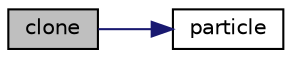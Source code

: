 digraph "clone"
{
  bgcolor="transparent";
  edge [fontname="Helvetica",fontsize="10",labelfontname="Helvetica",labelfontsize="10"];
  node [fontname="Helvetica",fontsize="10",shape=record];
  rankdir="LR";
  Node3373 [label="clone",height=0.2,width=0.4,color="black", fillcolor="grey75", style="filled", fontcolor="black"];
  Node3373 -> Node3374 [color="midnightblue",fontsize="10",style="solid",fontname="Helvetica"];
  Node3374 [label="particle",height=0.2,width=0.4,color="black",URL="$a24721.html#a39ef4b1303d15efe5d9b37d0695330de",tooltip="Construct from components. "];
}
